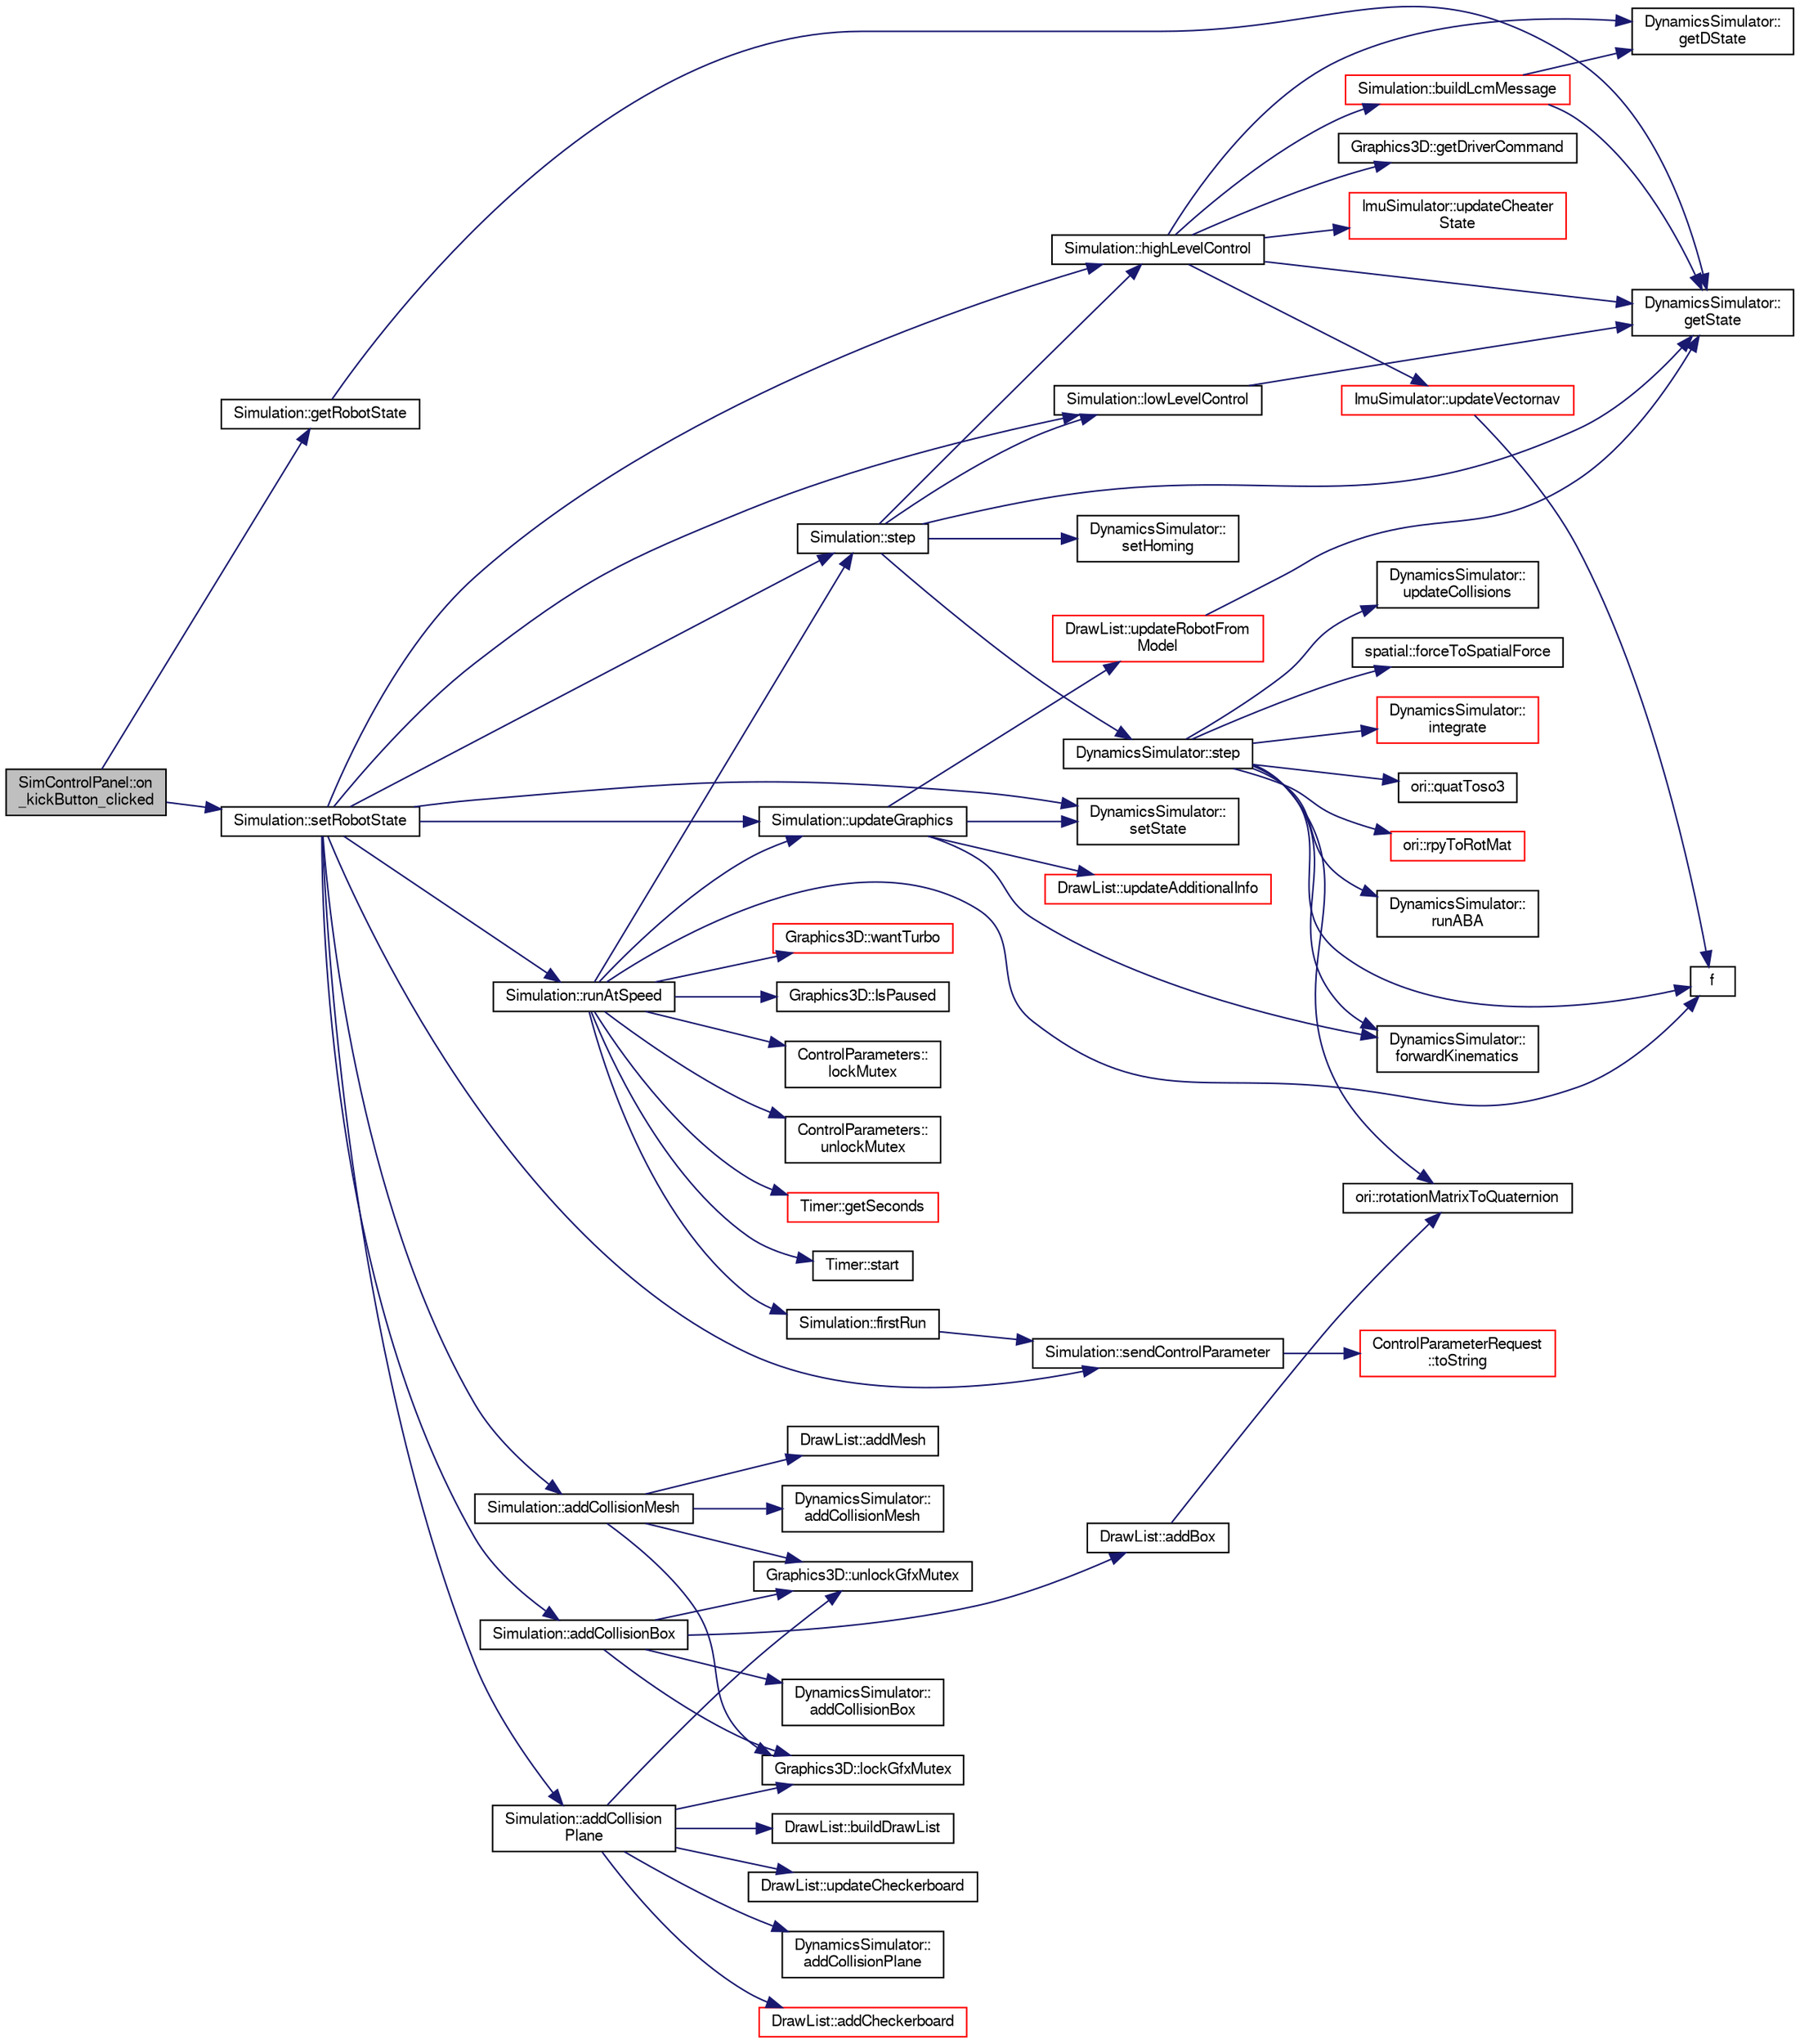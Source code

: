 digraph "SimControlPanel::on_kickButton_clicked"
{
  edge [fontname="FreeSans",fontsize="10",labelfontname="FreeSans",labelfontsize="10"];
  node [fontname="FreeSans",fontsize="10",shape=record];
  rankdir="LR";
  Node1 [label="SimControlPanel::on\l_kickButton_clicked",height=0.2,width=0.4,color="black", fillcolor="grey75", style="filled", fontcolor="black"];
  Node1 -> Node2 [color="midnightblue",fontsize="10",style="solid",fontname="FreeSans"];
  Node2 [label="Simulation::getRobotState",height=0.2,width=0.4,color="black", fillcolor="white", style="filled",URL="$dd/d14/class_simulation.html#ac3fbb9bb368d8a3ed14ca6bf9a1c95d1"];
  Node2 -> Node3 [color="midnightblue",fontsize="10",style="solid",fontname="FreeSans"];
  Node3 [label="DynamicsSimulator::\lgetState",height=0.2,width=0.4,color="black", fillcolor="white", style="filled",URL="$d7/d9c/class_dynamics_simulator.html#a72892f39ed60e2f50df53ea49ffb6433"];
  Node1 -> Node4 [color="midnightblue",fontsize="10",style="solid",fontname="FreeSans"];
  Node4 [label="Simulation::setRobotState",height=0.2,width=0.4,color="black", fillcolor="white", style="filled",URL="$dd/d14/class_simulation.html#a8a3a6fa9691b58d5dc614d98b8e4fefb"];
  Node4 -> Node5 [color="midnightblue",fontsize="10",style="solid",fontname="FreeSans"];
  Node5 [label="DynamicsSimulator::\lsetState",height=0.2,width=0.4,color="black", fillcolor="white", style="filled",URL="$d7/d9c/class_dynamics_simulator.html#a1b185d90d2b15840ca57f8e2adcf84fb"];
  Node4 -> Node6 [color="midnightblue",fontsize="10",style="solid",fontname="FreeSans"];
  Node6 [label="Simulation::step",height=0.2,width=0.4,color="black", fillcolor="white", style="filled",URL="$dd/d14/class_simulation.html#a5474b99a1471e382b2e6a87adff814dc"];
  Node6 -> Node7 [color="midnightblue",fontsize="10",style="solid",fontname="FreeSans"];
  Node7 [label="Simulation::lowLevelControl",height=0.2,width=0.4,color="black", fillcolor="white", style="filled",URL="$dd/d14/class_simulation.html#acfb66e9a45bf3c99747d271418f34bfe"];
  Node7 -> Node3 [color="midnightblue",fontsize="10",style="solid",fontname="FreeSans"];
  Node6 -> Node8 [color="midnightblue",fontsize="10",style="solid",fontname="FreeSans"];
  Node8 [label="Simulation::highLevelControl",height=0.2,width=0.4,color="black", fillcolor="white", style="filled",URL="$dd/d14/class_simulation.html#a04559087d745de92a850e2c490d4981d"];
  Node8 -> Node9 [color="midnightblue",fontsize="10",style="solid",fontname="FreeSans"];
  Node9 [label="Graphics3D::getDriverCommand",height=0.2,width=0.4,color="black", fillcolor="white", style="filled",URL="$de/d6f/class_graphics3_d.html#ac7b1785526bd53f8ff17592fc838a630"];
  Node8 -> Node10 [color="midnightblue",fontsize="10",style="solid",fontname="FreeSans"];
  Node10 [label="ImuSimulator::updateCheater\lState",height=0.2,width=0.4,color="red", fillcolor="white", style="filled",URL="$d8/da4/class_imu_simulator.html#aadd00de99602f7c66cba555527bf3294"];
  Node8 -> Node3 [color="midnightblue",fontsize="10",style="solid",fontname="FreeSans"];
  Node8 -> Node11 [color="midnightblue",fontsize="10",style="solid",fontname="FreeSans"];
  Node11 [label="DynamicsSimulator::\lgetDState",height=0.2,width=0.4,color="black", fillcolor="white", style="filled",URL="$d7/d9c/class_dynamics_simulator.html#a1dc9f92d57994e053f91b9cb619adde4"];
  Node8 -> Node12 [color="midnightblue",fontsize="10",style="solid",fontname="FreeSans"];
  Node12 [label="ImuSimulator::updateVectornav",height=0.2,width=0.4,color="red", fillcolor="white", style="filled",URL="$d8/da4/class_imu_simulator.html#a1c6eaa5dfe26a97bdfeec6b58cad0ad4"];
  Node12 -> Node13 [color="midnightblue",fontsize="10",style="solid",fontname="FreeSans"];
  Node13 [label="f",height=0.2,width=0.4,color="black", fillcolor="white", style="filled",URL="$dc/dd7/test__casadi_8cpp.html#ae20d7fba59865a21504b65cdb44cbfe5"];
  Node8 -> Node14 [color="midnightblue",fontsize="10",style="solid",fontname="FreeSans"];
  Node14 [label="Simulation::buildLcmMessage",height=0.2,width=0.4,color="red", fillcolor="white", style="filled",URL="$dd/d14/class_simulation.html#ad20996d43bb2265500b4edb5fcb00dc6"];
  Node14 -> Node3 [color="midnightblue",fontsize="10",style="solid",fontname="FreeSans"];
  Node14 -> Node11 [color="midnightblue",fontsize="10",style="solid",fontname="FreeSans"];
  Node6 -> Node3 [color="midnightblue",fontsize="10",style="solid",fontname="FreeSans"];
  Node6 -> Node15 [color="midnightblue",fontsize="10",style="solid",fontname="FreeSans"];
  Node15 [label="DynamicsSimulator::\lsetHoming",height=0.2,width=0.4,color="black", fillcolor="white", style="filled",URL="$d7/d9c/class_dynamics_simulator.html#a339504f4bd9866588fd73b2fc0fbab0d"];
  Node6 -> Node16 [color="midnightblue",fontsize="10",style="solid",fontname="FreeSans"];
  Node16 [label="DynamicsSimulator::step",height=0.2,width=0.4,color="black", fillcolor="white", style="filled",URL="$d7/d9c/class_dynamics_simulator.html#a84b25acaf7edf23f4f437a96a0d8ba05",tooltip="Initialize simulator with given model. "];
  Node16 -> Node13 [color="midnightblue",fontsize="10",style="solid",fontname="FreeSans"];
  Node16 -> Node17 [color="midnightblue",fontsize="10",style="solid",fontname="FreeSans"];
  Node17 [label="spatial::forceToSpatialForce",height=0.2,width=0.4,color="black", fillcolor="white", style="filled",URL="$de/d1a/namespacespatial.html#a3b32f3f809891285d9f1a8cf3c7cd16e"];
  Node16 -> Node18 [color="midnightblue",fontsize="10",style="solid",fontname="FreeSans"];
  Node18 [label="DynamicsSimulator::\lforwardKinematics",height=0.2,width=0.4,color="black", fillcolor="white", style="filled",URL="$d7/d9c/class_dynamics_simulator.html#a3c057386e8d437e8c5dbcae02acf935c",tooltip="Do forward kinematics for feet. "];
  Node16 -> Node19 [color="midnightblue",fontsize="10",style="solid",fontname="FreeSans"];
  Node19 [label="DynamicsSimulator::\lintegrate",height=0.2,width=0.4,color="red", fillcolor="white", style="filled",URL="$d7/d9c/class_dynamics_simulator.html#aa713195f636bdfd32743ad5cd5385fcd",tooltip="Integrate to find new _state. "];
  Node16 -> Node20 [color="midnightblue",fontsize="10",style="solid",fontname="FreeSans"];
  Node20 [label="ori::quatToso3",height=0.2,width=0.4,color="black", fillcolor="white", style="filled",URL="$da/d9b/namespaceori.html#a90e9fca31a184b48790b43aa6f44fcbd"];
  Node16 -> Node21 [color="midnightblue",fontsize="10",style="solid",fontname="FreeSans"];
  Node21 [label="ori::rotationMatrixToQuaternion",height=0.2,width=0.4,color="black", fillcolor="white", style="filled",URL="$da/d9b/namespaceori.html#a73c3872af6870d856cedd662856fcaea"];
  Node16 -> Node22 [color="midnightblue",fontsize="10",style="solid",fontname="FreeSans"];
  Node22 [label="ori::rpyToRotMat",height=0.2,width=0.4,color="red", fillcolor="white", style="filled",URL="$da/d9b/namespaceori.html#add867f41c8046a8bba05611e25c8dfcd"];
  Node16 -> Node23 [color="midnightblue",fontsize="10",style="solid",fontname="FreeSans"];
  Node23 [label="DynamicsSimulator::\lrunABA",height=0.2,width=0.4,color="black", fillcolor="white", style="filled",URL="$d7/d9c/class_dynamics_simulator.html#ab7c1b6d1eb8d4893458b6910b1f9d331",tooltip="Simulate forward one step. "];
  Node16 -> Node24 [color="midnightblue",fontsize="10",style="solid",fontname="FreeSans"];
  Node24 [label="DynamicsSimulator::\lupdateCollisions",height=0.2,width=0.4,color="black", fillcolor="white", style="filled",URL="$d7/d9c/class_dynamics_simulator.html#ac2a79fc7a13298b6fa4b9fa87844106e"];
  Node4 -> Node25 [color="midnightblue",fontsize="10",style="solid",fontname="FreeSans"];
  Node25 [label="Simulation::addCollision\lPlane",height=0.2,width=0.4,color="black", fillcolor="white", style="filled",URL="$dd/d14/class_simulation.html#a20c4e8286bb7880f186e0aa3fe5f103e"];
  Node25 -> Node26 [color="midnightblue",fontsize="10",style="solid",fontname="FreeSans"];
  Node26 [label="DynamicsSimulator::\laddCollisionPlane",height=0.2,width=0.4,color="black", fillcolor="white", style="filled",URL="$d7/d9c/class_dynamics_simulator.html#ac35ba5a30a31d439be9933947e6c806a"];
  Node25 -> Node27 [color="midnightblue",fontsize="10",style="solid",fontname="FreeSans"];
  Node27 [label="Graphics3D::lockGfxMutex",height=0.2,width=0.4,color="black", fillcolor="white", style="filled",URL="$de/d6f/class_graphics3_d.html#ac763bf007eb93804b0350340cc6adb80"];
  Node25 -> Node28 [color="midnightblue",fontsize="10",style="solid",fontname="FreeSans"];
  Node28 [label="DrawList::addCheckerboard",height=0.2,width=0.4,color="red", fillcolor="white", style="filled",URL="$d1/d03/class_draw_list.html#a1df4a5846120d050f009a8736424f221"];
  Node25 -> Node29 [color="midnightblue",fontsize="10",style="solid",fontname="FreeSans"];
  Node29 [label="DrawList::buildDrawList",height=0.2,width=0.4,color="black", fillcolor="white", style="filled",URL="$d1/d03/class_draw_list.html#a792c90bc3c128f684bd62928b24d2d38"];
  Node25 -> Node30 [color="midnightblue",fontsize="10",style="solid",fontname="FreeSans"];
  Node30 [label="DrawList::updateCheckerboard",height=0.2,width=0.4,color="black", fillcolor="white", style="filled",URL="$d1/d03/class_draw_list.html#ae3f55365bc72bedb51b835533c515861"];
  Node25 -> Node31 [color="midnightblue",fontsize="10",style="solid",fontname="FreeSans"];
  Node31 [label="Graphics3D::unlockGfxMutex",height=0.2,width=0.4,color="black", fillcolor="white", style="filled",URL="$de/d6f/class_graphics3_d.html#a4c7364a808d197a1632386204c6eb20c"];
  Node4 -> Node32 [color="midnightblue",fontsize="10",style="solid",fontname="FreeSans"];
  Node32 [label="Simulation::addCollisionBox",height=0.2,width=0.4,color="black", fillcolor="white", style="filled",URL="$dd/d14/class_simulation.html#a33e67c5154f5fdbab0d49f23777f4313"];
  Node32 -> Node33 [color="midnightblue",fontsize="10",style="solid",fontname="FreeSans"];
  Node33 [label="DynamicsSimulator::\laddCollisionBox",height=0.2,width=0.4,color="black", fillcolor="white", style="filled",URL="$d7/d9c/class_dynamics_simulator.html#aa3c1c830bfa1dc1ceed7ff95f2f437c1"];
  Node32 -> Node27 [color="midnightblue",fontsize="10",style="solid",fontname="FreeSans"];
  Node32 -> Node34 [color="midnightblue",fontsize="10",style="solid",fontname="FreeSans"];
  Node34 [label="DrawList::addBox",height=0.2,width=0.4,color="black", fillcolor="white", style="filled",URL="$d1/d03/class_draw_list.html#a9c2c9531b2de18e928fc8d0d20cfb4c7"];
  Node34 -> Node21 [color="midnightblue",fontsize="10",style="solid",fontname="FreeSans"];
  Node32 -> Node31 [color="midnightblue",fontsize="10",style="solid",fontname="FreeSans"];
  Node4 -> Node35 [color="midnightblue",fontsize="10",style="solid",fontname="FreeSans"];
  Node35 [label="Simulation::addCollisionMesh",height=0.2,width=0.4,color="black", fillcolor="white", style="filled",URL="$dd/d14/class_simulation.html#afae53444e828ca1ce1a8b20d2f9fecc6"];
  Node35 -> Node36 [color="midnightblue",fontsize="10",style="solid",fontname="FreeSans"];
  Node36 [label="DynamicsSimulator::\laddCollisionMesh",height=0.2,width=0.4,color="black", fillcolor="white", style="filled",URL="$d7/d9c/class_dynamics_simulator.html#a3ae2854bcabc457357f541359a1c2075"];
  Node35 -> Node27 [color="midnightblue",fontsize="10",style="solid",fontname="FreeSans"];
  Node35 -> Node37 [color="midnightblue",fontsize="10",style="solid",fontname="FreeSans"];
  Node37 [label="DrawList::addMesh",height=0.2,width=0.4,color="black", fillcolor="white", style="filled",URL="$d1/d03/class_draw_list.html#a7e274d87788b859c9099a6b398116304"];
  Node35 -> Node31 [color="midnightblue",fontsize="10",style="solid",fontname="FreeSans"];
  Node4 -> Node7 [color="midnightblue",fontsize="10",style="solid",fontname="FreeSans"];
  Node4 -> Node8 [color="midnightblue",fontsize="10",style="solid",fontname="FreeSans"];
  Node4 -> Node38 [color="midnightblue",fontsize="10",style="solid",fontname="FreeSans"];
  Node38 [label="Simulation::updateGraphics",height=0.2,width=0.4,color="black", fillcolor="white", style="filled",URL="$dd/d14/class_simulation.html#a6186855f477a8b0add3cf41d5e5a6001"];
  Node38 -> Node5 [color="midnightblue",fontsize="10",style="solid",fontname="FreeSans"];
  Node38 -> Node18 [color="midnightblue",fontsize="10",style="solid",fontname="FreeSans"];
  Node38 -> Node39 [color="midnightblue",fontsize="10",style="solid",fontname="FreeSans"];
  Node39 [label="DrawList::updateRobotFrom\lModel",height=0.2,width=0.4,color="red", fillcolor="white", style="filled",URL="$d1/d03/class_draw_list.html#afab0fbc56961ba8e101a2b28188efd98"];
  Node39 -> Node3 [color="midnightblue",fontsize="10",style="solid",fontname="FreeSans"];
  Node38 -> Node40 [color="midnightblue",fontsize="10",style="solid",fontname="FreeSans"];
  Node40 [label="DrawList::updateAdditionalInfo",height=0.2,width=0.4,color="red", fillcolor="white", style="filled",URL="$d1/d03/class_draw_list.html#a551da4edf5a5774dcc79bf6e0edf2b2c"];
  Node4 -> Node41 [color="midnightblue",fontsize="10",style="solid",fontname="FreeSans"];
  Node41 [label="Simulation::runAtSpeed",height=0.2,width=0.4,color="black", fillcolor="white", style="filled",URL="$dd/d14/class_simulation.html#a34b590ee1fed73b2b6aaf3d2bcf3da0c"];
  Node41 -> Node42 [color="midnightblue",fontsize="10",style="solid",fontname="FreeSans"];
  Node42 [label="Simulation::firstRun",height=0.2,width=0.4,color="black", fillcolor="white", style="filled",URL="$dd/d14/class_simulation.html#ab264f11e0f5fc0e601644f1c9e8ced64"];
  Node42 -> Node43 [color="midnightblue",fontsize="10",style="solid",fontname="FreeSans"];
  Node43 [label="Simulation::sendControlParameter",height=0.2,width=0.4,color="black", fillcolor="white", style="filled",URL="$dd/d14/class_simulation.html#a31364f2daa9daedef347aaff4001796c"];
  Node43 -> Node44 [color="midnightblue",fontsize="10",style="solid",fontname="FreeSans"];
  Node44 [label="ControlParameterRequest\l::toString",height=0.2,width=0.4,color="red", fillcolor="white", style="filled",URL="$d6/d6d/struct_control_parameter_request.html#a8652e8975cfc2b0ea04e573ea7eb15e4"];
  Node41 -> Node45 [color="midnightblue",fontsize="10",style="solid",fontname="FreeSans"];
  Node45 [label="Graphics3D::wantTurbo",height=0.2,width=0.4,color="red", fillcolor="white", style="filled",URL="$de/d6f/class_graphics3_d.html#a04e989eeebcb1478ae61ba26206a8fae"];
  Node41 -> Node13 [color="midnightblue",fontsize="10",style="solid",fontname="FreeSans"];
  Node41 -> Node46 [color="midnightblue",fontsize="10",style="solid",fontname="FreeSans"];
  Node46 [label="Graphics3D::IsPaused",height=0.2,width=0.4,color="black", fillcolor="white", style="filled",URL="$de/d6f/class_graphics3_d.html#a03c04c83e3710bf6812a4e7be4d359cf"];
  Node41 -> Node47 [color="midnightblue",fontsize="10",style="solid",fontname="FreeSans"];
  Node47 [label="ControlParameters::\llockMutex",height=0.2,width=0.4,color="black", fillcolor="white", style="filled",URL="$d8/d86/class_control_parameters.html#a8f614fa95d472922d65efe48238a7afc"];
  Node41 -> Node6 [color="midnightblue",fontsize="10",style="solid",fontname="FreeSans"];
  Node41 -> Node48 [color="midnightblue",fontsize="10",style="solid",fontname="FreeSans"];
  Node48 [label="ControlParameters::\lunlockMutex",height=0.2,width=0.4,color="black", fillcolor="white", style="filled",URL="$d8/d86/class_control_parameters.html#af025ae2e93e63f23e77802189bfbc0af"];
  Node41 -> Node49 [color="midnightblue",fontsize="10",style="solid",fontname="FreeSans"];
  Node49 [label="Timer::getSeconds",height=0.2,width=0.4,color="red", fillcolor="white", style="filled",URL="$d8/d08/class_timer.html#aa42cb0519d30540b49a8c73f8ea81470"];
  Node41 -> Node50 [color="midnightblue",fontsize="10",style="solid",fontname="FreeSans"];
  Node50 [label="Timer::start",height=0.2,width=0.4,color="black", fillcolor="white", style="filled",URL="$d8/d08/class_timer.html#a3a8b5272198d029779dc9302a54305a8"];
  Node41 -> Node38 [color="midnightblue",fontsize="10",style="solid",fontname="FreeSans"];
  Node4 -> Node43 [color="midnightblue",fontsize="10",style="solid",fontname="FreeSans"];
}
